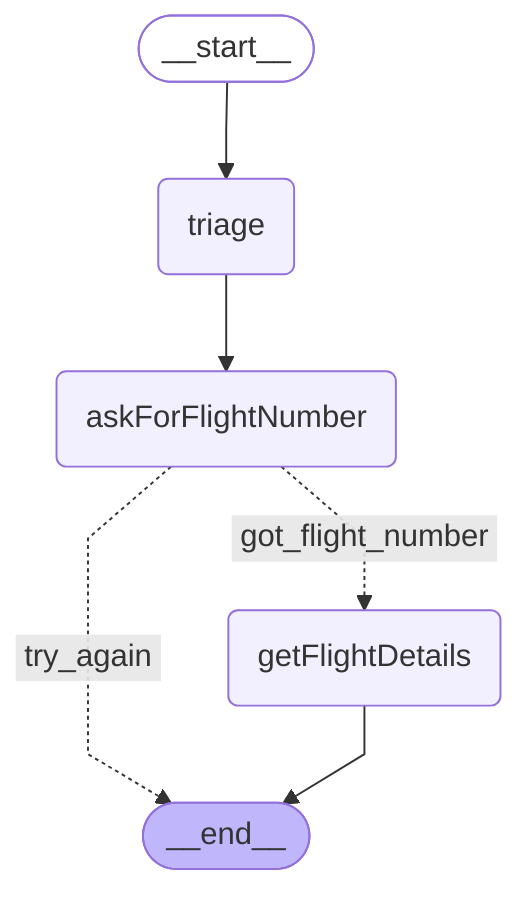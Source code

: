 ---
config:
  flowchart:
    curve: linear
---
graph TD;
	__start__([<p>__start__</p>]):::first
	triage(triage)
	askForFlightNumber(askForFlightNumber)
	getFlightDetails(getFlightDetails)
	__end__([<p>__end__</p>]):::last
	__start__ --> triage;
	askForFlightNumber -. &nbsp;try_again&nbsp; .-> __end__;
	askForFlightNumber -. &nbsp;got_flight_number&nbsp; .-> getFlightDetails;
	triage --> askForFlightNumber;
	getFlightDetails --> __end__;
	classDef default fill:#f2f0ff,line-height:1.2
	classDef first fill-opacity:0
	classDef last fill:#bfb6fc